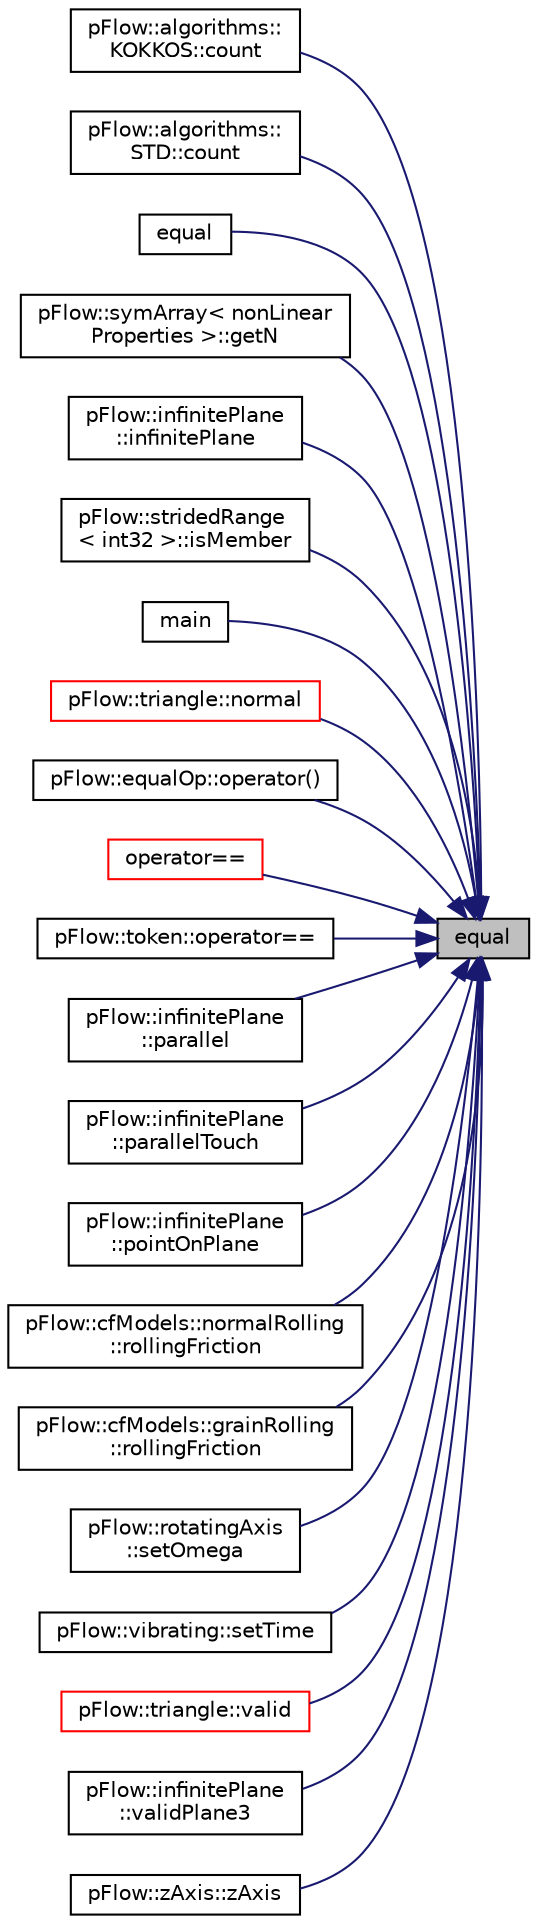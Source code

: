 digraph "equal"
{
 // LATEX_PDF_SIZE
  edge [fontname="Helvetica",fontsize="10",labelfontname="Helvetica",labelfontsize="10"];
  node [fontname="Helvetica",fontsize="10",shape=record];
  rankdir="RL";
  Node1 [label="equal",height=0.2,width=0.4,color="black", fillcolor="grey75", style="filled", fontcolor="black",tooltip=" "];
  Node1 -> Node2 [dir="back",color="midnightblue",fontsize="10",style="solid",fontname="Helvetica"];
  Node2 [label="pFlow::algorithms::\lKOKKOS::count",height=0.2,width=0.4,color="black", fillcolor="white", style="filled",URL="$namespacepFlow_1_1algorithms_1_1KOKKOS.html#ae9cfef1faaf88feacaa5988ae1a956d8",tooltip=" "];
  Node1 -> Node3 [dir="back",color="midnightblue",fontsize="10",style="solid",fontname="Helvetica"];
  Node3 [label="pFlow::algorithms::\lSTD::count",height=0.2,width=0.4,color="black", fillcolor="white", style="filled",URL="$namespacepFlow_1_1algorithms_1_1STD.html#a4159895f361a16f3637b87087eed3997",tooltip=" "];
  Node1 -> Node4 [dir="back",color="midnightblue",fontsize="10",style="solid",fontname="Helvetica"];
  Node4 [label="equal",height=0.2,width=0.4,color="black", fillcolor="white", style="filled",URL="$namespacepFlow.html#a369cdaf845d0b12c6434415857a9d153",tooltip=" "];
  Node1 -> Node5 [dir="back",color="midnightblue",fontsize="10",style="solid",fontname="Helvetica"];
  Node5 [label="pFlow::symArray\< nonLinear\lProperties \>::getN",height=0.2,width=0.4,color="black", fillcolor="white", style="filled",URL="$classpFlow_1_1symArray.html#aaa204e5a9810b8db8dd34cc29ee4c464",tooltip=" "];
  Node1 -> Node6 [dir="back",color="midnightblue",fontsize="10",style="solid",fontname="Helvetica"];
  Node6 [label="pFlow::infinitePlane\l::infinitePlane",height=0.2,width=0.4,color="black", fillcolor="white", style="filled",URL="$classpFlow_1_1infinitePlane.html#a76545e3915a8c3f0c7c2ccab85268130",tooltip="From 3 points."];
  Node1 -> Node7 [dir="back",color="midnightblue",fontsize="10",style="solid",fontname="Helvetica"];
  Node7 [label="pFlow::stridedRange\l\< int32 \>::isMember",height=0.2,width=0.4,color="black", fillcolor="white", style="filled",URL="$classpFlow_1_1stridedRange.html#a0ca2050caf024eff74f7dc1b942f1788",tooltip=" "];
  Node1 -> Node8 [dir="back",color="midnightblue",fontsize="10",style="solid",fontname="Helvetica"];
  Node8 [label="main",height=0.2,width=0.4,color="black", fillcolor="white", style="filled",URL="$pFlowToVTK_8cpp.html#a3c04138a5bfe5d72780bb7e82a18e627",tooltip=" "];
  Node1 -> Node9 [dir="back",color="midnightblue",fontsize="10",style="solid",fontname="Helvetica"];
  Node9 [label="pFlow::triangle::normal",height=0.2,width=0.4,color="red", fillcolor="white", style="filled",URL="$namespacepFlow_1_1triangle.html#ac08cdb1c0031ef0cc9161c6e72174b34",tooltip=" "];
  Node1 -> Node19 [dir="back",color="midnightblue",fontsize="10",style="solid",fontname="Helvetica"];
  Node19 [label="pFlow::equalOp::operator()",height=0.2,width=0.4,color="black", fillcolor="white", style="filled",URL="$structpFlow_1_1equalOp.html#a0d60eb080f65e9375741f050031ad1f1",tooltip=" "];
  Node1 -> Node20 [dir="back",color="midnightblue",fontsize="10",style="solid",fontname="Helvetica"];
  Node20 [label="operator==",height=0.2,width=0.4,color="red", fillcolor="white", style="filled",URL="$namespacepFlow.html#a2aa8476957cbaf222153a74b2a6590dc",tooltip=" "];
  Node1 -> Node22 [dir="back",color="midnightblue",fontsize="10",style="solid",fontname="Helvetica"];
  Node22 [label="pFlow::token::operator==",height=0.2,width=0.4,color="black", fillcolor="white", style="filled",URL="$classpFlow_1_1token.html#a5730c6fce1d4bf65aea8faf21df62bc9",tooltip=" "];
  Node1 -> Node23 [dir="back",color="midnightblue",fontsize="10",style="solid",fontname="Helvetica"];
  Node23 [label="pFlow::infinitePlane\l::parallel",height=0.2,width=0.4,color="black", fillcolor="white", style="filled",URL="$classpFlow_1_1infinitePlane.html#aa0c1f361a1aa259a6db67f452c3e8330",tooltip=" "];
  Node1 -> Node24 [dir="back",color="midnightblue",fontsize="10",style="solid",fontname="Helvetica"];
  Node24 [label="pFlow::infinitePlane\l::parallelTouch",height=0.2,width=0.4,color="black", fillcolor="white", style="filled",URL="$classpFlow_1_1infinitePlane.html#a94e0ffec0849b31aa9aa1cd5274e1bce",tooltip=" "];
  Node1 -> Node25 [dir="back",color="midnightblue",fontsize="10",style="solid",fontname="Helvetica"];
  Node25 [label="pFlow::infinitePlane\l::pointOnPlane",height=0.2,width=0.4,color="black", fillcolor="white", style="filled",URL="$classpFlow_1_1infinitePlane.html#aba1fe4850c68b4db01a2a22c581534ae",tooltip=" "];
  Node1 -> Node26 [dir="back",color="midnightblue",fontsize="10",style="solid",fontname="Helvetica"];
  Node26 [label="pFlow::cfModels::normalRolling\l::rollingFriction",height=0.2,width=0.4,color="black", fillcolor="white", style="filled",URL="$classpFlow_1_1cfModels_1_1normalRolling.html#a6fa6d92009490d05002c276c65f6f022",tooltip=" "];
  Node1 -> Node27 [dir="back",color="midnightblue",fontsize="10",style="solid",fontname="Helvetica"];
  Node27 [label="pFlow::cfModels::grainRolling\l::rollingFriction",height=0.2,width=0.4,color="black", fillcolor="white", style="filled",URL="$classpFlow_1_1cfModels_1_1grainRolling.html#a0272ed0e2ef8d2078920756ffb39128c",tooltip=" "];
  Node1 -> Node28 [dir="back",color="midnightblue",fontsize="10",style="solid",fontname="Helvetica"];
  Node28 [label="pFlow::rotatingAxis\l::setOmega",height=0.2,width=0.4,color="black", fillcolor="white", style="filled",URL="$classpFlow_1_1rotatingAxis.html#a03e4dd135f2368a5704297fe5bdec24a",tooltip="Set omega."];
  Node1 -> Node29 [dir="back",color="midnightblue",fontsize="10",style="solid",fontname="Helvetica"];
  Node29 [label="pFlow::vibrating::setTime",height=0.2,width=0.4,color="black", fillcolor="white", style="filled",URL="$classpFlow_1_1vibrating.html#a0c0f53f98461312b9cf461aa83d3de51",tooltip=" "];
  Node1 -> Node30 [dir="back",color="midnightblue",fontsize="10",style="solid",fontname="Helvetica"];
  Node30 [label="pFlow::triangle::valid",height=0.2,width=0.4,color="red", fillcolor="white", style="filled",URL="$namespacepFlow_1_1triangle.html#a7ae9a0ef61cdf98506699cb7abcd84b8",tooltip=" "];
  Node1 -> Node31 [dir="back",color="midnightblue",fontsize="10",style="solid",fontname="Helvetica"];
  Node31 [label="pFlow::infinitePlane\l::validPlane3",height=0.2,width=0.4,color="black", fillcolor="white", style="filled",URL="$classpFlow_1_1infinitePlane.html#a1e6e790d78579baf2dd1d940b8446dcc",tooltip=" "];
  Node1 -> Node32 [dir="back",color="midnightblue",fontsize="10",style="solid",fontname="Helvetica"];
  Node32 [label="pFlow::zAxis::zAxis",height=0.2,width=0.4,color="black", fillcolor="white", style="filled",URL="$classpFlow_1_1zAxis.html#ad9f45f6f20e4ef66cc141d8962b3a301",tooltip=" "];
}
